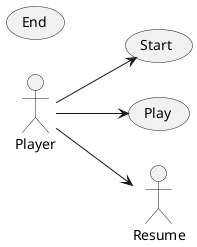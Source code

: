 @startuml actorsUseCaseDiagram
left to right direction
actor Player
usecase Start
usecase Play
usecase End

Player --> Start
Player --> Play
Player --> Resume
@enduml
